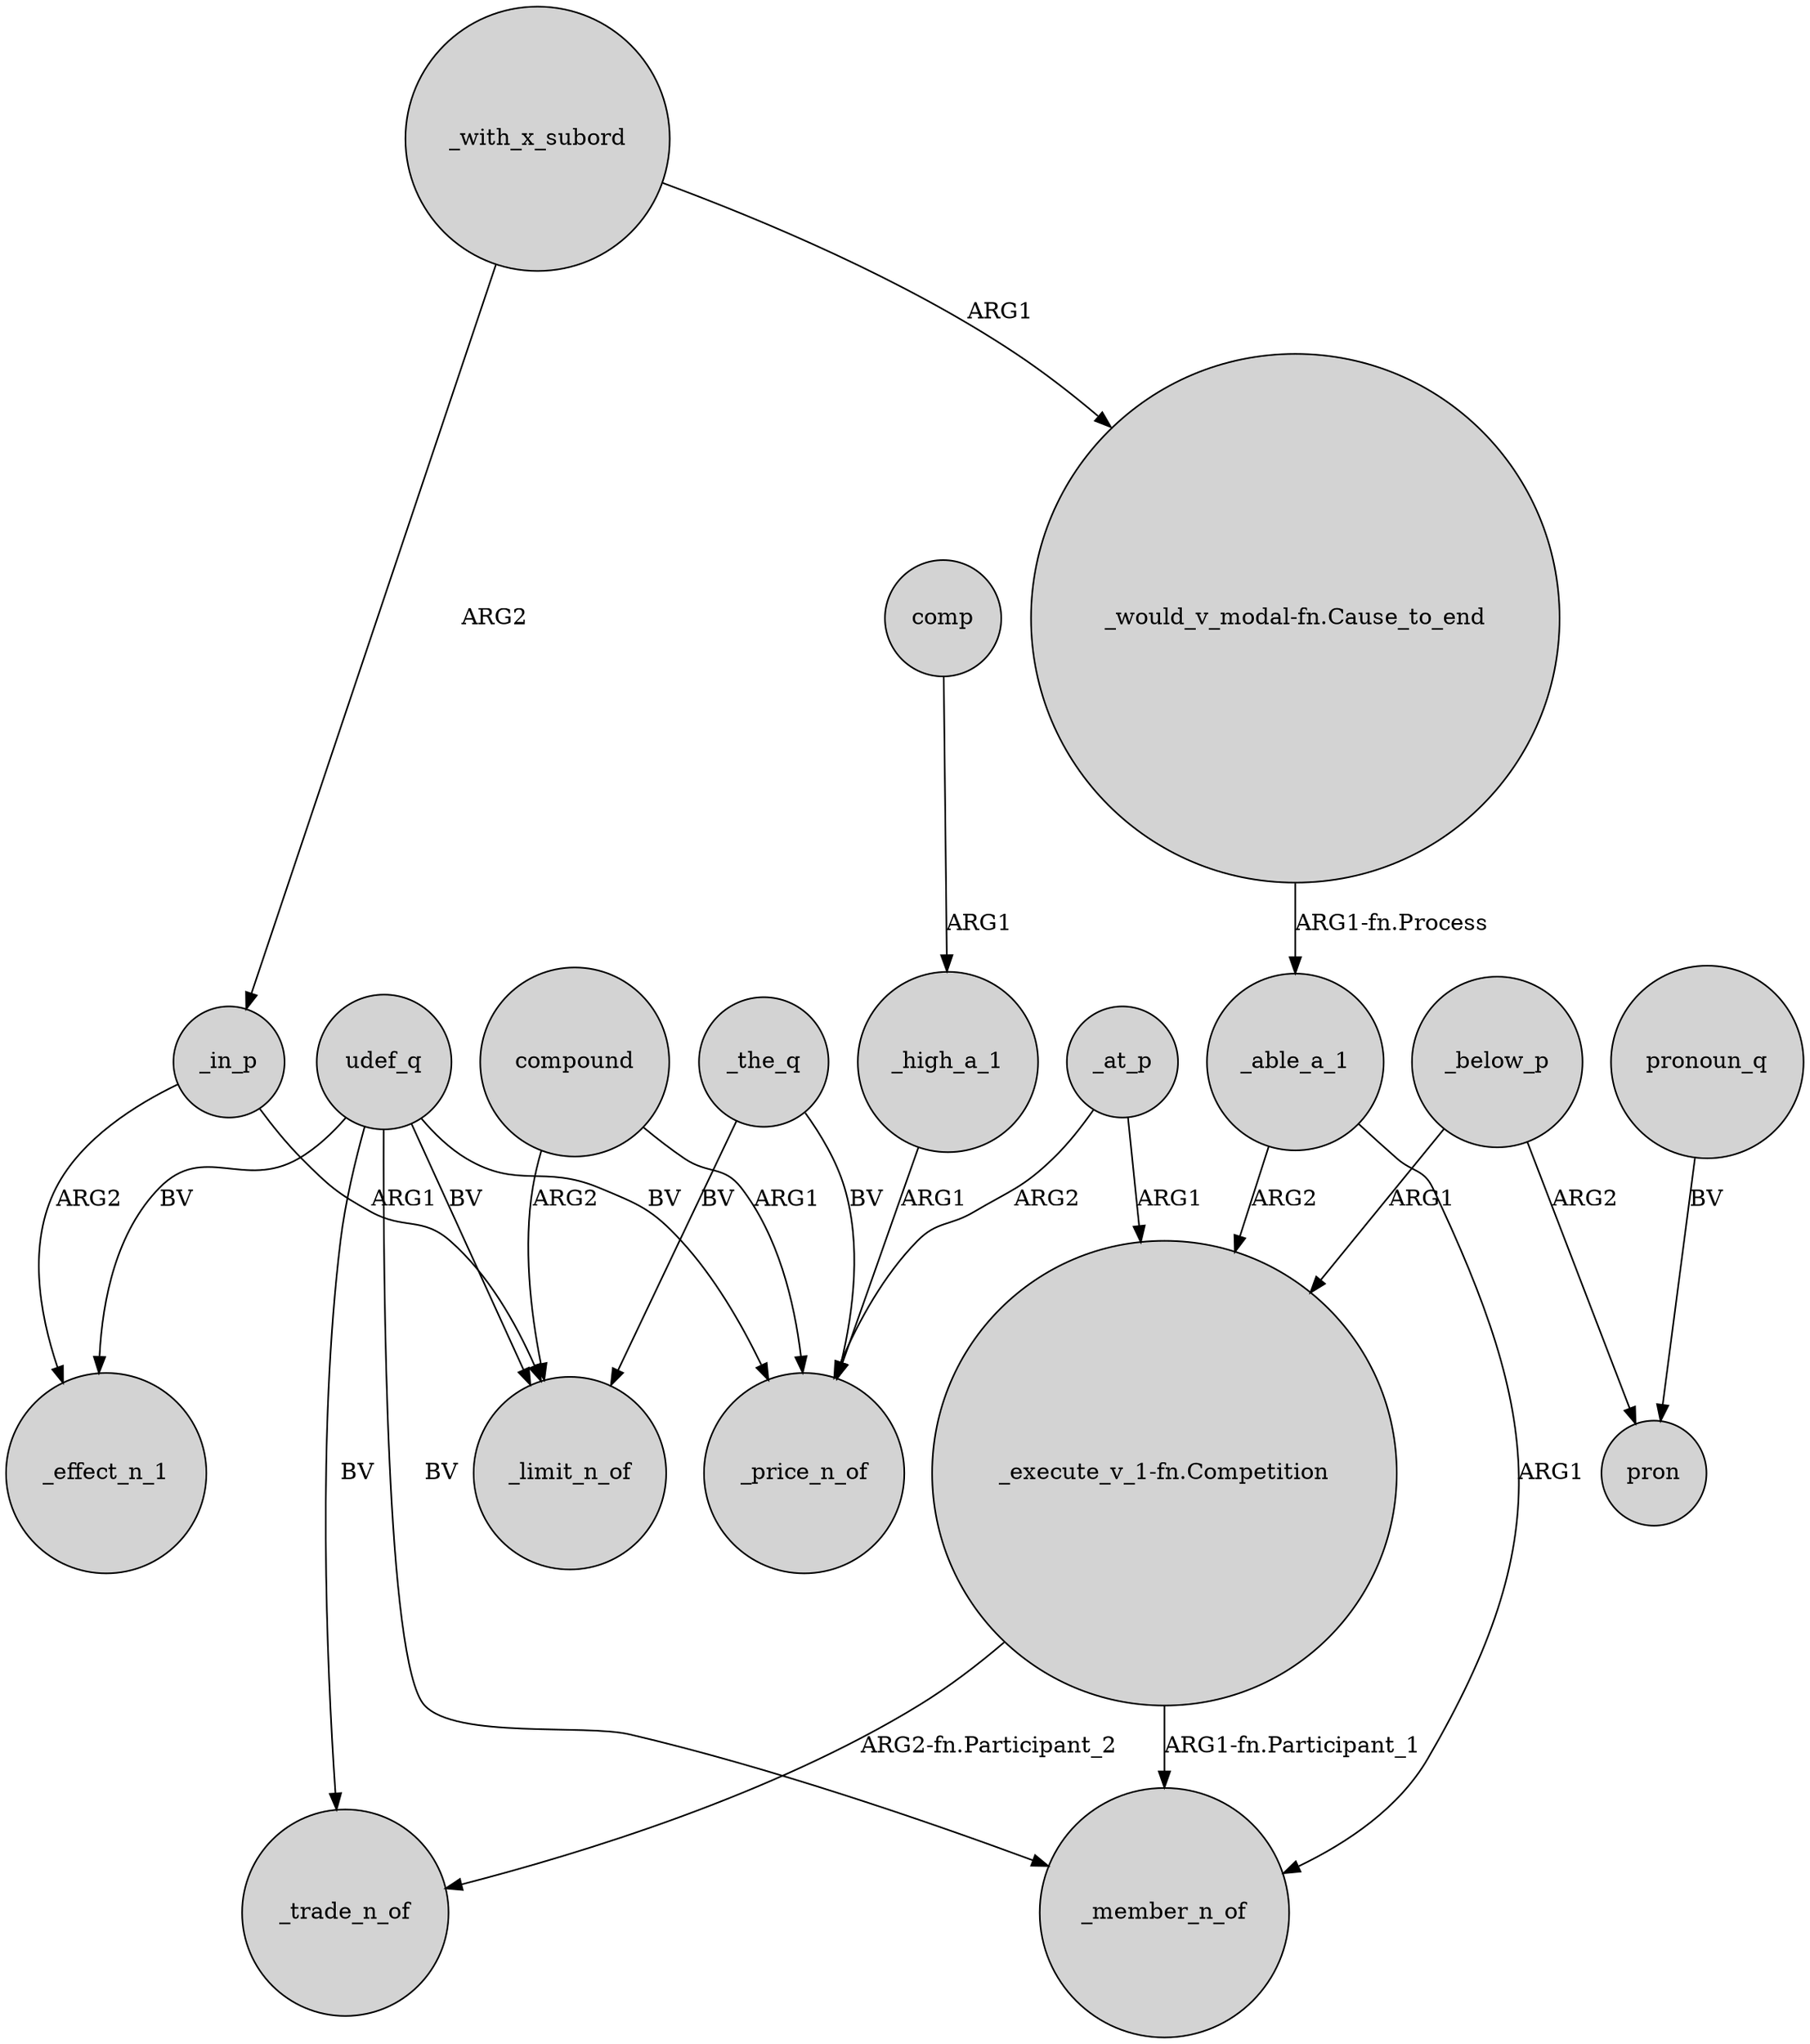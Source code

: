 digraph {
	node [shape=circle style=filled]
	_in_p -> _limit_n_of [label=ARG1]
	udef_q -> _member_n_of [label=BV]
	_able_a_1 -> "_execute_v_1-fn.Competition" [label=ARG2]
	udef_q -> _price_n_of [label=BV]
	_at_p -> "_execute_v_1-fn.Competition" [label=ARG1]
	_with_x_subord -> "_would_v_modal-fn.Cause_to_end" [label=ARG1]
	_high_a_1 -> _price_n_of [label=ARG1]
	pronoun_q -> pron [label=BV]
	_the_q -> _limit_n_of [label=BV]
	_with_x_subord -> _in_p [label=ARG2]
	compound -> _limit_n_of [label=ARG2]
	"_would_v_modal-fn.Cause_to_end" -> _able_a_1 [label="ARG1-fn.Process"]
	comp -> _high_a_1 [label=ARG1]
	_able_a_1 -> _member_n_of [label=ARG1]
	_at_p -> _price_n_of [label=ARG2]
	"_execute_v_1-fn.Competition" -> _trade_n_of [label="ARG2-fn.Participant_2"]
	udef_q -> _effect_n_1 [label=BV]
	udef_q -> _limit_n_of [label=BV]
	udef_q -> _trade_n_of [label=BV]
	_in_p -> _effect_n_1 [label=ARG2]
	_below_p -> "_execute_v_1-fn.Competition" [label=ARG1]
	"_execute_v_1-fn.Competition" -> _member_n_of [label="ARG1-fn.Participant_1"]
	_the_q -> _price_n_of [label=BV]
	_below_p -> pron [label=ARG2]
	compound -> _price_n_of [label=ARG1]
}
